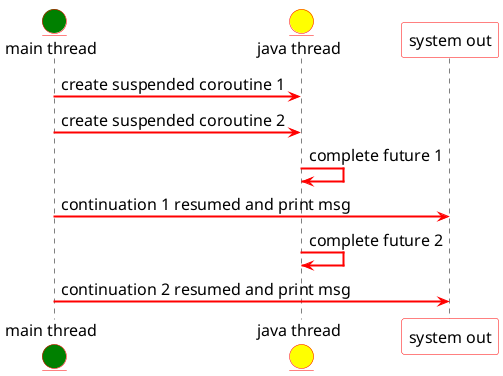@startuml
    skinparam {
        shadowing false
        defaultFontName Mark Pro
        defaultFontColor #black
        defaultFontSize 16
        defaultFontStyle bold
        ArrowColor #red
        ArrowThickness 2
        BorderColor #red
        EntityBorderColor #red
        ParticipantBorderColor #red
    }
    skinparam sequence {
        LifeLineBorderThickness 2
        LifeLineBorderColor #black
    }

    entity "main thread" as mt #green
    entity "java thread" as jt #yellow
    participant "system out" as so #white

    mt -> jt : create suspended coroutine 1
    mt -> jt : create suspended coroutine 2
    jt -> jt : complete future 1
    mt -> so : continuation 1 resumed and print msg
    jt -> jt : complete future 2
    mt -> so : continuation 2 resumed and print msg
@enduml